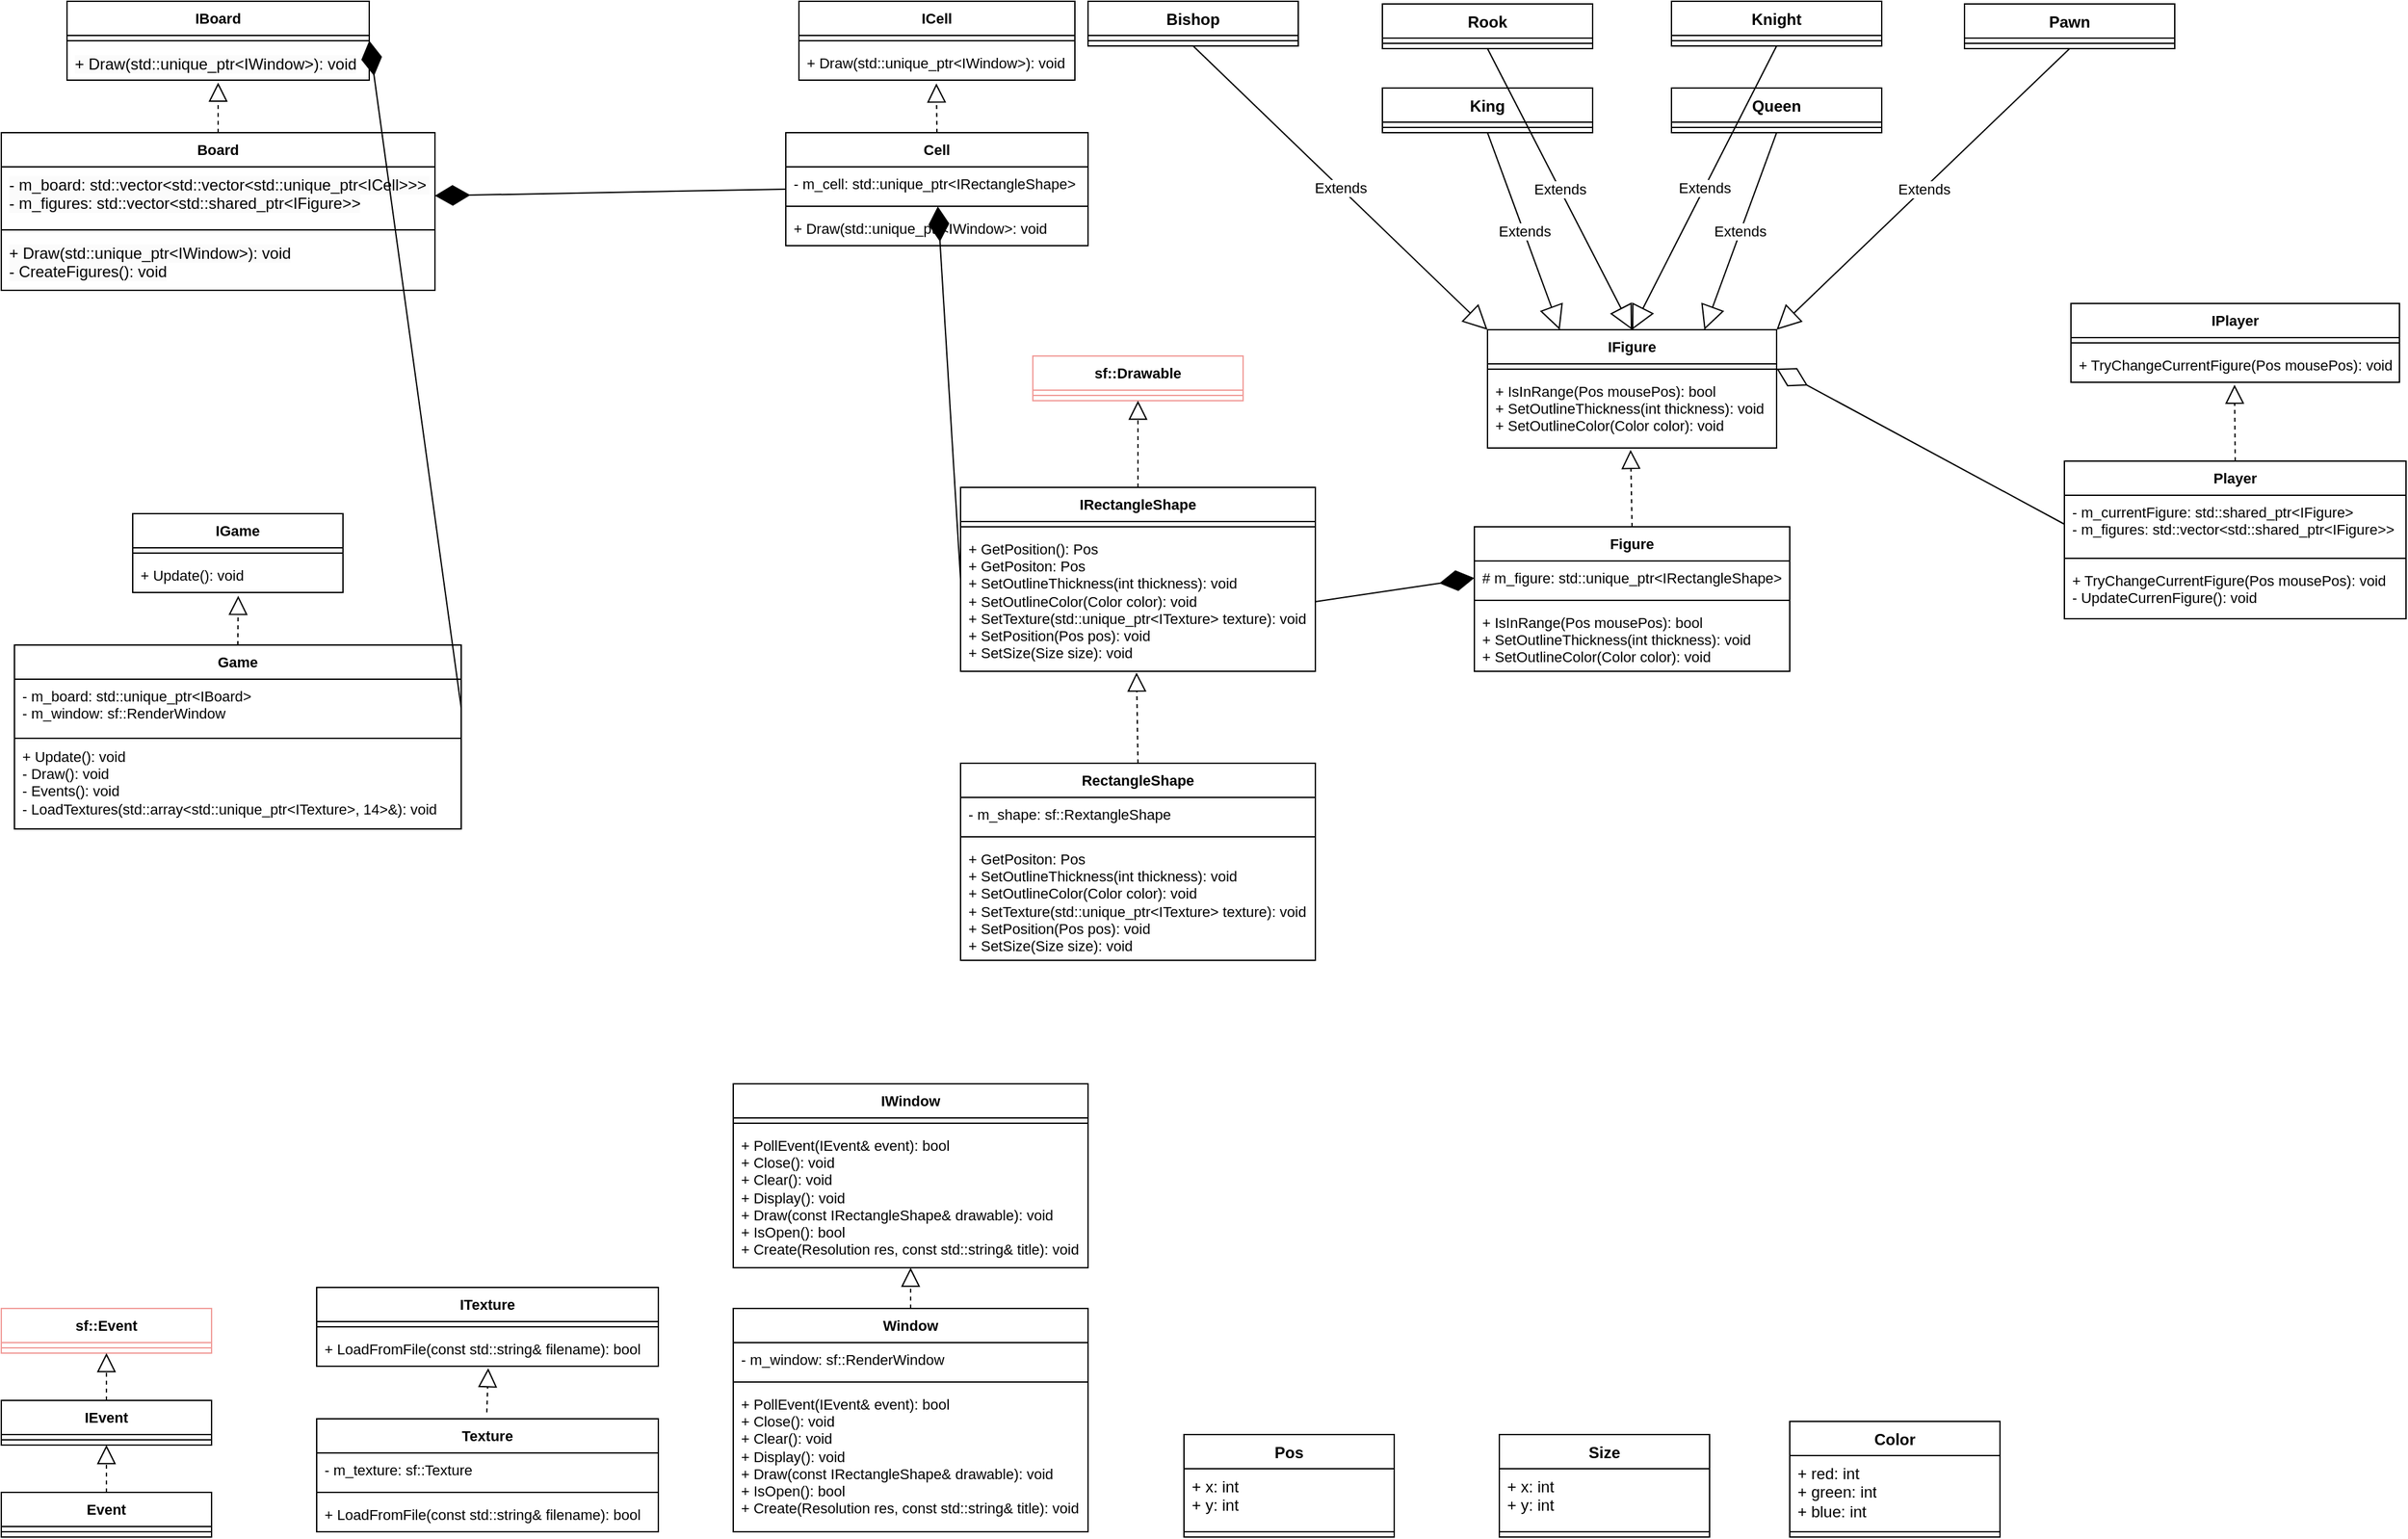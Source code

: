 <mxfile version="24.2.7" type="github">
  <diagram id="C5RBs43oDa-KdzZeNtuy" name="Page-1">
    <mxGraphModel dx="1393" dy="766" grid="1" gridSize="10" guides="1" tooltips="1" connect="1" arrows="1" fold="1" page="1" pageScale="1" pageWidth="827" pageHeight="1169" math="0" shadow="0">
      <root>
        <mxCell id="WIyWlLk6GJQsqaUBKTNV-0" />
        <mxCell id="WIyWlLk6GJQsqaUBKTNV-1" parent="WIyWlLk6GJQsqaUBKTNV-0" />
        <mxCell id="b9BVIHv4IgiejEBQQjmq-14" value="IEvent" style="swimlane;fontStyle=1;align=center;verticalAlign=top;childLayout=stackLayout;horizontal=1;startSize=26;horizontalStack=0;resizeParent=1;resizeParentMax=0;resizeLast=0;collapsible=1;marginBottom=0;whiteSpace=wrap;html=1;fontFamily=Helvetica;fontSize=11;fontColor=default;labelBackgroundColor=default;" parent="WIyWlLk6GJQsqaUBKTNV-1" vertex="1">
          <mxGeometry y="1065" width="160" height="34" as="geometry" />
        </mxCell>
        <mxCell id="b9BVIHv4IgiejEBQQjmq-16" value="" style="line;strokeWidth=1;fillColor=none;align=left;verticalAlign=middle;spacingTop=-1;spacingLeft=3;spacingRight=3;rotatable=0;labelPosition=right;points=[];portConstraint=eastwest;strokeColor=inherit;fontFamily=Helvetica;fontSize=11;fontColor=default;labelBackgroundColor=default;" parent="b9BVIHv4IgiejEBQQjmq-14" vertex="1">
          <mxGeometry y="26" width="160" height="8" as="geometry" />
        </mxCell>
        <mxCell id="b9BVIHv4IgiejEBQQjmq-18" value="Event" style="swimlane;fontStyle=1;align=center;verticalAlign=top;childLayout=stackLayout;horizontal=1;startSize=26;horizontalStack=0;resizeParent=1;resizeParentMax=0;resizeLast=0;collapsible=1;marginBottom=0;whiteSpace=wrap;html=1;fontFamily=Helvetica;fontSize=11;fontColor=default;labelBackgroundColor=default;" parent="WIyWlLk6GJQsqaUBKTNV-1" vertex="1">
          <mxGeometry y="1135" width="160" height="34" as="geometry" />
        </mxCell>
        <mxCell id="b9BVIHv4IgiejEBQQjmq-20" value="" style="line;strokeWidth=1;fillColor=none;align=left;verticalAlign=middle;spacingTop=-1;spacingLeft=3;spacingRight=3;rotatable=0;labelPosition=right;points=[];portConstraint=eastwest;strokeColor=inherit;fontFamily=Helvetica;fontSize=11;fontColor=default;labelBackgroundColor=default;" parent="b9BVIHv4IgiejEBQQjmq-18" vertex="1">
          <mxGeometry y="26" width="160" height="8" as="geometry" />
        </mxCell>
        <mxCell id="b9BVIHv4IgiejEBQQjmq-22" value="IFigure" style="swimlane;fontStyle=1;align=center;verticalAlign=top;childLayout=stackLayout;horizontal=1;startSize=26;horizontalStack=0;resizeParent=1;resizeParentMax=0;resizeLast=0;collapsible=1;marginBottom=0;whiteSpace=wrap;html=1;fontFamily=Helvetica;fontSize=11;fontColor=default;labelBackgroundColor=default;" parent="WIyWlLk6GJQsqaUBKTNV-1" vertex="1">
          <mxGeometry x="1131" y="250" width="220" height="90" as="geometry">
            <mxRectangle x="1131" y="250" width="70" height="30" as="alternateBounds" />
          </mxGeometry>
        </mxCell>
        <mxCell id="b9BVIHv4IgiejEBQQjmq-24" value="" style="line;strokeWidth=1;fillColor=none;align=left;verticalAlign=middle;spacingTop=-1;spacingLeft=3;spacingRight=3;rotatable=0;labelPosition=right;points=[];portConstraint=eastwest;strokeColor=inherit;fontFamily=Helvetica;fontSize=11;fontColor=default;labelBackgroundColor=default;" parent="b9BVIHv4IgiejEBQQjmq-22" vertex="1">
          <mxGeometry y="26" width="220" height="8" as="geometry" />
        </mxCell>
        <mxCell id="b9BVIHv4IgiejEBQQjmq-25" value="&lt;div&gt;+ IsInRange(Pos mousePos): bool&lt;div&gt;+ SetOutlineThickness(int thickness): void&lt;/div&gt;&lt;div&gt;+ SetOutlineColor(Color color): void&lt;/div&gt;&lt;/div&gt;" style="text;strokeColor=none;fillColor=none;align=left;verticalAlign=top;spacingLeft=4;spacingRight=4;overflow=hidden;rotatable=0;points=[[0,0.5],[1,0.5]];portConstraint=eastwest;whiteSpace=wrap;html=1;fontFamily=Helvetica;fontSize=11;fontColor=default;labelBackgroundColor=default;" parent="b9BVIHv4IgiejEBQQjmq-22" vertex="1">
          <mxGeometry y="34" width="220" height="56" as="geometry" />
        </mxCell>
        <mxCell id="b9BVIHv4IgiejEBQQjmq-26" value="Figure" style="swimlane;fontStyle=1;align=center;verticalAlign=top;childLayout=stackLayout;horizontal=1;startSize=26;horizontalStack=0;resizeParent=1;resizeParentMax=0;resizeLast=0;collapsible=1;marginBottom=0;whiteSpace=wrap;html=1;fontFamily=Helvetica;fontSize=11;fontColor=default;labelBackgroundColor=default;" parent="WIyWlLk6GJQsqaUBKTNV-1" vertex="1">
          <mxGeometry x="1121" y="400" width="240" height="110" as="geometry">
            <mxRectangle x="270" y="450" width="70" height="30" as="alternateBounds" />
          </mxGeometry>
        </mxCell>
        <mxCell id="b9BVIHv4IgiejEBQQjmq-87" value="# m_figure: std::unique_ptr&amp;lt;IRectangleShape&amp;gt;" style="text;strokeColor=none;fillColor=none;align=left;verticalAlign=top;spacingLeft=4;spacingRight=4;overflow=hidden;rotatable=0;points=[[0,0.5],[1,0.5]];portConstraint=eastwest;whiteSpace=wrap;html=1;fontFamily=Helvetica;fontSize=11;fontColor=default;labelBackgroundColor=default;" parent="b9BVIHv4IgiejEBQQjmq-26" vertex="1">
          <mxGeometry y="26" width="240" height="26" as="geometry" />
        </mxCell>
        <mxCell id="b9BVIHv4IgiejEBQQjmq-28" value="" style="line;strokeWidth=1;fillColor=none;align=left;verticalAlign=middle;spacingTop=-1;spacingLeft=3;spacingRight=3;rotatable=0;labelPosition=right;points=[];portConstraint=eastwest;strokeColor=inherit;fontFamily=Helvetica;fontSize=11;fontColor=default;labelBackgroundColor=default;" parent="b9BVIHv4IgiejEBQQjmq-26" vertex="1">
          <mxGeometry y="52" width="240" height="8" as="geometry" />
        </mxCell>
        <mxCell id="b9BVIHv4IgiejEBQQjmq-29" value="+ IsInRange(Pos mousePos): bool&lt;div&gt;+ SetOutlineThickness(int thickness): void&lt;/div&gt;&lt;div&gt;+ SetOutlineColor(Color color): void&lt;/div&gt;" style="text;strokeColor=none;fillColor=none;align=left;verticalAlign=top;spacingLeft=4;spacingRight=4;overflow=hidden;rotatable=0;points=[[0,0.5],[1,0.5]];portConstraint=eastwest;whiteSpace=wrap;html=1;fontFamily=Helvetica;fontSize=11;fontColor=default;labelBackgroundColor=default;" parent="b9BVIHv4IgiejEBQQjmq-26" vertex="1">
          <mxGeometry y="60" width="240" height="50" as="geometry" />
        </mxCell>
        <mxCell id="b9BVIHv4IgiejEBQQjmq-30" value="IGame" style="swimlane;fontStyle=1;align=center;verticalAlign=top;childLayout=stackLayout;horizontal=1;startSize=26;horizontalStack=0;resizeParent=1;resizeParentMax=0;resizeLast=0;collapsible=1;marginBottom=0;whiteSpace=wrap;html=1;fontFamily=Helvetica;fontSize=11;fontColor=default;labelBackgroundColor=default;" parent="WIyWlLk6GJQsqaUBKTNV-1" vertex="1">
          <mxGeometry x="100" y="390" width="160" height="60" as="geometry" />
        </mxCell>
        <mxCell id="b9BVIHv4IgiejEBQQjmq-32" value="" style="line;strokeWidth=1;fillColor=none;align=left;verticalAlign=middle;spacingTop=-1;spacingLeft=3;spacingRight=3;rotatable=0;labelPosition=right;points=[];portConstraint=eastwest;strokeColor=inherit;fontFamily=Helvetica;fontSize=11;fontColor=default;labelBackgroundColor=default;" parent="b9BVIHv4IgiejEBQQjmq-30" vertex="1">
          <mxGeometry y="26" width="160" height="8" as="geometry" />
        </mxCell>
        <mxCell id="b9BVIHv4IgiejEBQQjmq-33" value="+ Update(): void" style="text;strokeColor=none;fillColor=none;align=left;verticalAlign=top;spacingLeft=4;spacingRight=4;overflow=hidden;rotatable=0;points=[[0,0.5],[1,0.5]];portConstraint=eastwest;whiteSpace=wrap;html=1;fontFamily=Helvetica;fontSize=11;fontColor=default;labelBackgroundColor=default;" parent="b9BVIHv4IgiejEBQQjmq-30" vertex="1">
          <mxGeometry y="34" width="160" height="26" as="geometry" />
        </mxCell>
        <mxCell id="b9BVIHv4IgiejEBQQjmq-34" value="Game" style="swimlane;fontStyle=1;align=center;verticalAlign=top;childLayout=stackLayout;horizontal=1;startSize=26;horizontalStack=0;resizeParent=1;resizeParentMax=0;resizeLast=0;collapsible=1;marginBottom=0;whiteSpace=wrap;html=1;fontFamily=Helvetica;fontSize=11;fontColor=default;labelBackgroundColor=default;" parent="WIyWlLk6GJQsqaUBKTNV-1" vertex="1">
          <mxGeometry x="10" y="490" width="340" height="140" as="geometry" />
        </mxCell>
        <mxCell id="b9BVIHv4IgiejEBQQjmq-35" value="- m_board: std::unique_ptr&amp;lt;IBoard&amp;gt;&lt;div&gt;- m_window: sf::RenderWindow&lt;br&gt;&lt;/div&gt;" style="text;strokeColor=none;fillColor=none;align=left;verticalAlign=top;spacingLeft=4;spacingRight=4;overflow=hidden;rotatable=0;points=[[0,0.5],[1,0.5]];portConstraint=eastwest;whiteSpace=wrap;html=1;fontFamily=Helvetica;fontSize=11;fontColor=default;labelBackgroundColor=default;" parent="b9BVIHv4IgiejEBQQjmq-34" vertex="1">
          <mxGeometry y="26" width="340" height="44" as="geometry" />
        </mxCell>
        <mxCell id="b9BVIHv4IgiejEBQQjmq-36" value="" style="line;strokeWidth=1;fillColor=none;align=left;verticalAlign=middle;spacingTop=-1;spacingLeft=3;spacingRight=3;rotatable=0;labelPosition=right;points=[];portConstraint=eastwest;strokeColor=inherit;fontFamily=Helvetica;fontSize=11;fontColor=default;labelBackgroundColor=default;" parent="b9BVIHv4IgiejEBQQjmq-34" vertex="1">
          <mxGeometry y="70" width="340" height="2" as="geometry" />
        </mxCell>
        <mxCell id="b9BVIHv4IgiejEBQQjmq-37" value="+ Update(): void&lt;div&gt;- Draw(): void&lt;/div&gt;&lt;div&gt;- Events(): void&lt;/div&gt;&lt;div&gt;- LoadTextures(std::array&amp;lt;std::unique_ptr&amp;lt;ITexture&amp;gt;, 14&amp;gt;&amp;amp;): void&lt;/div&gt;" style="text;strokeColor=none;fillColor=none;align=left;verticalAlign=top;spacingLeft=4;spacingRight=4;overflow=hidden;rotatable=0;points=[[0,0.5],[1,0.5]];portConstraint=eastwest;whiteSpace=wrap;html=1;fontFamily=Helvetica;fontSize=11;fontColor=default;labelBackgroundColor=default;" parent="b9BVIHv4IgiejEBQQjmq-34" vertex="1">
          <mxGeometry y="72" width="340" height="68" as="geometry" />
        </mxCell>
        <mxCell id="b9BVIHv4IgiejEBQQjmq-38" value="IPlayer" style="swimlane;fontStyle=1;align=center;verticalAlign=top;childLayout=stackLayout;horizontal=1;startSize=26;horizontalStack=0;resizeParent=1;resizeParentMax=0;resizeLast=0;collapsible=1;marginBottom=0;whiteSpace=wrap;html=1;fontFamily=Helvetica;fontSize=11;fontColor=default;labelBackgroundColor=default;" parent="WIyWlLk6GJQsqaUBKTNV-1" vertex="1">
          <mxGeometry x="1575" y="230" width="250" height="60" as="geometry" />
        </mxCell>
        <mxCell id="b9BVIHv4IgiejEBQQjmq-40" value="" style="line;strokeWidth=1;fillColor=none;align=left;verticalAlign=middle;spacingTop=-1;spacingLeft=3;spacingRight=3;rotatable=0;labelPosition=right;points=[];portConstraint=eastwest;strokeColor=inherit;fontFamily=Helvetica;fontSize=11;fontColor=default;labelBackgroundColor=default;" parent="b9BVIHv4IgiejEBQQjmq-38" vertex="1">
          <mxGeometry y="26" width="250" height="8" as="geometry" />
        </mxCell>
        <mxCell id="b9BVIHv4IgiejEBQQjmq-41" value="+ TryChangeCurrentFigure(Pos mousePos): void" style="text;strokeColor=none;fillColor=none;align=left;verticalAlign=top;spacingLeft=4;spacingRight=4;overflow=hidden;rotatable=0;points=[[0,0.5],[1,0.5]];portConstraint=eastwest;whiteSpace=wrap;html=1;fontFamily=Helvetica;fontSize=11;fontColor=default;labelBackgroundColor=default;" parent="b9BVIHv4IgiejEBQQjmq-38" vertex="1">
          <mxGeometry y="34" width="250" height="26" as="geometry" />
        </mxCell>
        <mxCell id="b9BVIHv4IgiejEBQQjmq-42" value="Player" style="swimlane;fontStyle=1;align=center;verticalAlign=top;childLayout=stackLayout;horizontal=1;startSize=26;horizontalStack=0;resizeParent=1;resizeParentMax=0;resizeLast=0;collapsible=1;marginBottom=0;whiteSpace=wrap;html=1;fontFamily=Helvetica;fontSize=11;fontColor=default;labelBackgroundColor=default;" parent="WIyWlLk6GJQsqaUBKTNV-1" vertex="1">
          <mxGeometry x="1570" y="350" width="260" height="120" as="geometry" />
        </mxCell>
        <mxCell id="b9BVIHv4IgiejEBQQjmq-43" value="- m_currentFigure: std::shared_ptr&amp;lt;IFigure&amp;gt;&lt;div&gt;- m_figures: std::vector&amp;lt;std::shared_ptr&amp;lt;IFigure&amp;gt;&amp;gt;&lt;/div&gt;" style="text;strokeColor=none;fillColor=none;align=left;verticalAlign=top;spacingLeft=4;spacingRight=4;overflow=hidden;rotatable=0;points=[[0,0.5],[1,0.5]];portConstraint=eastwest;whiteSpace=wrap;html=1;fontFamily=Helvetica;fontSize=11;fontColor=default;labelBackgroundColor=default;" parent="b9BVIHv4IgiejEBQQjmq-42" vertex="1">
          <mxGeometry y="26" width="260" height="44" as="geometry" />
        </mxCell>
        <mxCell id="b9BVIHv4IgiejEBQQjmq-44" value="" style="line;strokeWidth=1;fillColor=none;align=left;verticalAlign=middle;spacingTop=-1;spacingLeft=3;spacingRight=3;rotatable=0;labelPosition=right;points=[];portConstraint=eastwest;strokeColor=inherit;fontFamily=Helvetica;fontSize=11;fontColor=default;labelBackgroundColor=default;" parent="b9BVIHv4IgiejEBQQjmq-42" vertex="1">
          <mxGeometry y="70" width="260" height="8" as="geometry" />
        </mxCell>
        <mxCell id="b9BVIHv4IgiejEBQQjmq-45" value="+ TryChangeCurrentFigure(Pos mousePos): void&lt;div&gt;- UpdateCurrenFigure(): void&lt;/div&gt;" style="text;strokeColor=none;fillColor=none;align=left;verticalAlign=top;spacingLeft=4;spacingRight=4;overflow=hidden;rotatable=0;points=[[0,0.5],[1,0.5]];portConstraint=eastwest;whiteSpace=wrap;html=1;fontFamily=Helvetica;fontSize=11;fontColor=default;labelBackgroundColor=default;" parent="b9BVIHv4IgiejEBQQjmq-42" vertex="1">
          <mxGeometry y="78" width="260" height="42" as="geometry" />
        </mxCell>
        <mxCell id="b9BVIHv4IgiejEBQQjmq-46" value="IRectangleShape" style="swimlane;fontStyle=1;align=center;verticalAlign=top;childLayout=stackLayout;horizontal=1;startSize=26;horizontalStack=0;resizeParent=1;resizeParentMax=0;resizeLast=0;collapsible=1;marginBottom=0;whiteSpace=wrap;html=1;fontFamily=Helvetica;fontSize=11;fontColor=default;labelBackgroundColor=default;" parent="WIyWlLk6GJQsqaUBKTNV-1" vertex="1">
          <mxGeometry x="730" y="370" width="270" height="140" as="geometry">
            <mxRectangle x="280" y="590" width="120" height="30" as="alternateBounds" />
          </mxGeometry>
        </mxCell>
        <mxCell id="b9BVIHv4IgiejEBQQjmq-48" value="" style="line;strokeWidth=1;fillColor=none;align=left;verticalAlign=middle;spacingTop=-1;spacingLeft=3;spacingRight=3;rotatable=0;labelPosition=right;points=[];portConstraint=eastwest;strokeColor=inherit;fontFamily=Helvetica;fontSize=11;fontColor=default;labelBackgroundColor=default;" parent="b9BVIHv4IgiejEBQQjmq-46" vertex="1">
          <mxGeometry y="26" width="270" height="8" as="geometry" />
        </mxCell>
        <mxCell id="b9BVIHv4IgiejEBQQjmq-49" value="+ GetPosition(): Pos&lt;div&gt;+ GetPositon: Pos&lt;div&gt;+ SetOutlineThickness(int thickness): void&lt;/div&gt;&lt;div&gt;+ SetOutlineColor(Color color): void&lt;/div&gt;&lt;div&gt;+ SetTexture(std::unique_ptr&amp;lt;ITexture&amp;gt; texture): void&lt;/div&gt;&lt;div&gt;+ SetPosition(Pos pos): void&lt;/div&gt;&lt;div&gt;+ SetSize(Size size): void&lt;/div&gt;&lt;/div&gt;" style="text;strokeColor=none;fillColor=none;align=left;verticalAlign=top;spacingLeft=4;spacingRight=4;overflow=hidden;rotatable=0;points=[[0,0.5],[1,0.5]];portConstraint=eastwest;whiteSpace=wrap;html=1;fontFamily=Helvetica;fontSize=11;fontColor=default;labelBackgroundColor=default;" parent="b9BVIHv4IgiejEBQQjmq-46" vertex="1">
          <mxGeometry y="34" width="270" height="106" as="geometry" />
        </mxCell>
        <mxCell id="b9BVIHv4IgiejEBQQjmq-50" value="RectangleShape" style="swimlane;fontStyle=1;align=center;verticalAlign=top;childLayout=stackLayout;horizontal=1;startSize=26;horizontalStack=0;resizeParent=1;resizeParentMax=0;resizeLast=0;collapsible=1;marginBottom=0;whiteSpace=wrap;html=1;fontFamily=Helvetica;fontSize=11;fontColor=default;labelBackgroundColor=default;" parent="WIyWlLk6GJQsqaUBKTNV-1" vertex="1">
          <mxGeometry x="730" y="580" width="270" height="150" as="geometry" />
        </mxCell>
        <mxCell id="b9BVIHv4IgiejEBQQjmq-51" value="- m_shape: sf::RextangleShape" style="text;strokeColor=none;fillColor=none;align=left;verticalAlign=top;spacingLeft=4;spacingRight=4;overflow=hidden;rotatable=0;points=[[0,0.5],[1,0.5]];portConstraint=eastwest;whiteSpace=wrap;html=1;fontFamily=Helvetica;fontSize=11;fontColor=default;labelBackgroundColor=default;" parent="b9BVIHv4IgiejEBQQjmq-50" vertex="1">
          <mxGeometry y="26" width="270" height="26" as="geometry" />
        </mxCell>
        <mxCell id="b9BVIHv4IgiejEBQQjmq-52" value="" style="line;strokeWidth=1;fillColor=none;align=left;verticalAlign=middle;spacingTop=-1;spacingLeft=3;spacingRight=3;rotatable=0;labelPosition=right;points=[];portConstraint=eastwest;strokeColor=inherit;fontFamily=Helvetica;fontSize=11;fontColor=default;labelBackgroundColor=default;" parent="b9BVIHv4IgiejEBQQjmq-50" vertex="1">
          <mxGeometry y="52" width="270" height="8" as="geometry" />
        </mxCell>
        <mxCell id="b9BVIHv4IgiejEBQQjmq-53" value="+ GetPositon: Pos&lt;div&gt;+ SetOutlineThickness(int thickness): void&lt;/div&gt;&lt;div&gt;+ SetOutlineColor(Color color): void&lt;/div&gt;&lt;div&gt;+ SetTexture(std::unique_ptr&amp;lt;ITexture&amp;gt; texture): void&lt;/div&gt;&lt;div&gt;+ SetPosition(Pos pos): void&lt;/div&gt;&lt;div&gt;+ SetSize(Size size): void&lt;/div&gt;" style="text;strokeColor=none;fillColor=none;align=left;verticalAlign=top;spacingLeft=4;spacingRight=4;overflow=hidden;rotatable=0;points=[[0,0.5],[1,0.5]];portConstraint=eastwest;whiteSpace=wrap;html=1;fontFamily=Helvetica;fontSize=11;fontColor=default;labelBackgroundColor=default;" parent="b9BVIHv4IgiejEBQQjmq-50" vertex="1">
          <mxGeometry y="60" width="270" height="90" as="geometry" />
        </mxCell>
        <mxCell id="b9BVIHv4IgiejEBQQjmq-54" value="ITexture" style="swimlane;fontStyle=1;align=center;verticalAlign=top;childLayout=stackLayout;horizontal=1;startSize=26;horizontalStack=0;resizeParent=1;resizeParentMax=0;resizeLast=0;collapsible=1;marginBottom=0;whiteSpace=wrap;html=1;fontFamily=Helvetica;fontSize=11;fontColor=default;labelBackgroundColor=default;" parent="WIyWlLk6GJQsqaUBKTNV-1" vertex="1">
          <mxGeometry x="240" y="979" width="260" height="60" as="geometry" />
        </mxCell>
        <mxCell id="b9BVIHv4IgiejEBQQjmq-56" value="" style="line;strokeWidth=1;fillColor=none;align=left;verticalAlign=middle;spacingTop=-1;spacingLeft=3;spacingRight=3;rotatable=0;labelPosition=right;points=[];portConstraint=eastwest;strokeColor=inherit;fontFamily=Helvetica;fontSize=11;fontColor=default;labelBackgroundColor=default;" parent="b9BVIHv4IgiejEBQQjmq-54" vertex="1">
          <mxGeometry y="26" width="260" height="8" as="geometry" />
        </mxCell>
        <mxCell id="b9BVIHv4IgiejEBQQjmq-57" value="+ LoadFromFile(const std::string&amp;amp; filename): bool" style="text;strokeColor=none;fillColor=none;align=left;verticalAlign=top;spacingLeft=4;spacingRight=4;overflow=hidden;rotatable=0;points=[[0,0.5],[1,0.5]];portConstraint=eastwest;whiteSpace=wrap;html=1;fontFamily=Helvetica;fontSize=11;fontColor=default;labelBackgroundColor=default;" parent="b9BVIHv4IgiejEBQQjmq-54" vertex="1">
          <mxGeometry y="34" width="260" height="26" as="geometry" />
        </mxCell>
        <mxCell id="b9BVIHv4IgiejEBQQjmq-58" value="Texture" style="swimlane;fontStyle=1;align=center;verticalAlign=top;childLayout=stackLayout;horizontal=1;startSize=26;horizontalStack=0;resizeParent=1;resizeParentMax=0;resizeLast=0;collapsible=1;marginBottom=0;whiteSpace=wrap;html=1;fontFamily=Helvetica;fontSize=11;fontColor=default;labelBackgroundColor=default;" parent="WIyWlLk6GJQsqaUBKTNV-1" vertex="1">
          <mxGeometry x="240" y="1079" width="260" height="86" as="geometry" />
        </mxCell>
        <mxCell id="b9BVIHv4IgiejEBQQjmq-59" value="- m_texture: sf::Texture" style="text;strokeColor=none;fillColor=none;align=left;verticalAlign=top;spacingLeft=4;spacingRight=4;overflow=hidden;rotatable=0;points=[[0,0.5],[1,0.5]];portConstraint=eastwest;whiteSpace=wrap;html=1;fontFamily=Helvetica;fontSize=11;fontColor=default;labelBackgroundColor=default;" parent="b9BVIHv4IgiejEBQQjmq-58" vertex="1">
          <mxGeometry y="26" width="260" height="26" as="geometry" />
        </mxCell>
        <mxCell id="b9BVIHv4IgiejEBQQjmq-60" value="" style="line;strokeWidth=1;fillColor=none;align=left;verticalAlign=middle;spacingTop=-1;spacingLeft=3;spacingRight=3;rotatable=0;labelPosition=right;points=[];portConstraint=eastwest;strokeColor=inherit;fontFamily=Helvetica;fontSize=11;fontColor=default;labelBackgroundColor=default;" parent="b9BVIHv4IgiejEBQQjmq-58" vertex="1">
          <mxGeometry y="52" width="260" height="8" as="geometry" />
        </mxCell>
        <mxCell id="b9BVIHv4IgiejEBQQjmq-61" value="+ LoadFromFile(const std::string&amp;amp; filename): bool" style="text;strokeColor=none;fillColor=none;align=left;verticalAlign=top;spacingLeft=4;spacingRight=4;overflow=hidden;rotatable=0;points=[[0,0.5],[1,0.5]];portConstraint=eastwest;whiteSpace=wrap;html=1;fontFamily=Helvetica;fontSize=11;fontColor=default;labelBackgroundColor=default;" parent="b9BVIHv4IgiejEBQQjmq-58" vertex="1">
          <mxGeometry y="60" width="260" height="26" as="geometry" />
        </mxCell>
        <mxCell id="b9BVIHv4IgiejEBQQjmq-62" value="IWindow" style="swimlane;fontStyle=1;align=center;verticalAlign=top;childLayout=stackLayout;horizontal=1;startSize=26;horizontalStack=0;resizeParent=1;resizeParentMax=0;resizeLast=0;collapsible=1;marginBottom=0;whiteSpace=wrap;html=1;fontFamily=Helvetica;fontSize=11;fontColor=default;labelBackgroundColor=default;" parent="WIyWlLk6GJQsqaUBKTNV-1" vertex="1">
          <mxGeometry x="557" y="824" width="270" height="140" as="geometry" />
        </mxCell>
        <mxCell id="b9BVIHv4IgiejEBQQjmq-64" value="" style="line;strokeWidth=1;fillColor=none;align=left;verticalAlign=middle;spacingTop=-1;spacingLeft=3;spacingRight=3;rotatable=0;labelPosition=right;points=[];portConstraint=eastwest;strokeColor=inherit;fontFamily=Helvetica;fontSize=11;fontColor=default;labelBackgroundColor=default;" parent="b9BVIHv4IgiejEBQQjmq-62" vertex="1">
          <mxGeometry y="26" width="270" height="8" as="geometry" />
        </mxCell>
        <mxCell id="b9BVIHv4IgiejEBQQjmq-65" value="&lt;div&gt;+ PollEvent(IEvent&amp;amp; event): bool&amp;nbsp;&lt;/div&gt;&lt;div&gt;&lt;span style=&quot;white-space: normal;&quot;&gt;+ Close(): void&lt;/span&gt;&lt;/div&gt;&lt;div&gt;&lt;span style=&quot;white-space: normal;&quot;&gt;+ Clear(): void&lt;/span&gt;&lt;/div&gt;&lt;div&gt;&lt;span style=&quot;white-space: normal;&quot;&gt;+ Display(): void&lt;/span&gt;&lt;/div&gt;&lt;div&gt;&lt;span style=&quot;white-space: normal;&quot;&gt;+ Draw(const IRectangleShape&amp;amp; drawable): void&lt;/span&gt;&lt;/div&gt;&lt;div&gt;&lt;span style=&quot;white-space: normal;&quot;&gt;+ IsOpen(): bool&lt;/span&gt;&lt;/div&gt;&lt;div&gt;&lt;span style=&quot;white-space: normal;&quot;&gt;+ Create(Resolution res, const std::string&amp;amp; title): void&lt;/span&gt;&lt;/div&gt;" style="text;strokeColor=none;fillColor=none;align=left;verticalAlign=top;spacingLeft=4;spacingRight=4;overflow=hidden;rotatable=0;points=[[0,0.5],[1,0.5]];portConstraint=eastwest;whiteSpace=wrap;html=1;fontFamily=Helvetica;fontSize=11;fontColor=default;labelBackgroundColor=default;" parent="b9BVIHv4IgiejEBQQjmq-62" vertex="1">
          <mxGeometry y="34" width="270" height="106" as="geometry" />
        </mxCell>
        <mxCell id="b9BVIHv4IgiejEBQQjmq-66" value="Window" style="swimlane;fontStyle=1;align=center;verticalAlign=top;childLayout=stackLayout;horizontal=1;startSize=26;horizontalStack=0;resizeParent=1;resizeParentMax=0;resizeLast=0;collapsible=1;marginBottom=0;whiteSpace=wrap;html=1;fontFamily=Helvetica;fontSize=11;fontColor=default;labelBackgroundColor=default;" parent="WIyWlLk6GJQsqaUBKTNV-1" vertex="1">
          <mxGeometry x="557" y="995" width="270" height="170" as="geometry" />
        </mxCell>
        <mxCell id="b9BVIHv4IgiejEBQQjmq-67" value="- m_window: sf::RenderWindow" style="text;strokeColor=none;fillColor=none;align=left;verticalAlign=top;spacingLeft=4;spacingRight=4;overflow=hidden;rotatable=0;points=[[0,0.5],[1,0.5]];portConstraint=eastwest;whiteSpace=wrap;html=1;fontFamily=Helvetica;fontSize=11;fontColor=default;labelBackgroundColor=default;" parent="b9BVIHv4IgiejEBQQjmq-66" vertex="1">
          <mxGeometry y="26" width="270" height="26" as="geometry" />
        </mxCell>
        <mxCell id="b9BVIHv4IgiejEBQQjmq-68" value="" style="line;strokeWidth=1;fillColor=none;align=left;verticalAlign=middle;spacingTop=-1;spacingLeft=3;spacingRight=3;rotatable=0;labelPosition=right;points=[];portConstraint=eastwest;strokeColor=inherit;fontFamily=Helvetica;fontSize=11;fontColor=default;labelBackgroundColor=default;" parent="b9BVIHv4IgiejEBQQjmq-66" vertex="1">
          <mxGeometry y="52" width="270" height="8" as="geometry" />
        </mxCell>
        <mxCell id="b9BVIHv4IgiejEBQQjmq-69" value="&lt;div&gt;+ PollEvent(IEvent&amp;amp; event): bool&amp;nbsp;&lt;/div&gt;&lt;div&gt;+ Close(): void&lt;/div&gt;&lt;div&gt;+ Clear(): void&lt;/div&gt;&lt;div&gt;+ Display(): void&lt;/div&gt;&lt;div&gt;+ Draw(const IRectangleShape&amp;amp; drawable): void&lt;/div&gt;&lt;div&gt;+ IsOpen(): bool&lt;/div&gt;&lt;div&gt;+ Create(Resolution res, const std::string&amp;amp; title): void&lt;/div&gt;" style="text;strokeColor=none;fillColor=none;align=left;verticalAlign=top;spacingLeft=4;spacingRight=4;overflow=hidden;rotatable=0;points=[[0,0.5],[1,0.5]];portConstraint=eastwest;whiteSpace=wrap;html=1;fontFamily=Helvetica;fontSize=11;fontColor=default;labelBackgroundColor=default;" parent="b9BVIHv4IgiejEBQQjmq-66" vertex="1">
          <mxGeometry y="60" width="270" height="110" as="geometry" />
        </mxCell>
        <mxCell id="b9BVIHv4IgiejEBQQjmq-70" value="" style="endArrow=block;dashed=1;endFill=0;endSize=12;html=1;rounded=0;strokeColor=default;align=center;verticalAlign=middle;fontFamily=Helvetica;fontSize=11;fontColor=default;labelBackgroundColor=default;exitX=0.5;exitY=0;exitDx=0;exitDy=0;entryX=0.5;entryY=1;entryDx=0;entryDy=0;" parent="WIyWlLk6GJQsqaUBKTNV-1" source="b9BVIHv4IgiejEBQQjmq-18" target="b9BVIHv4IgiejEBQQjmq-14" edge="1">
          <mxGeometry width="160" relative="1" as="geometry">
            <mxPoint x="330" y="1345" as="sourcePoint" />
            <mxPoint x="80.32" y="1127.548" as="targetPoint" />
          </mxGeometry>
        </mxCell>
        <mxCell id="b9BVIHv4IgiejEBQQjmq-71" value="" style="endArrow=block;dashed=1;endFill=0;endSize=12;html=1;rounded=0;strokeColor=default;align=center;verticalAlign=middle;fontFamily=Helvetica;fontSize=11;fontColor=default;labelBackgroundColor=default;exitX=0.5;exitY=0;exitDx=0;exitDy=0;entryX=0.495;entryY=1.026;entryDx=0;entryDy=0;entryPerimeter=0;" parent="WIyWlLk6GJQsqaUBKTNV-1" source="b9BVIHv4IgiejEBQQjmq-26" target="b9BVIHv4IgiejEBQQjmq-25" edge="1">
          <mxGeometry width="160" relative="1" as="geometry">
            <mxPoint x="1471.3" y="476.75" as="sourcePoint" />
            <mxPoint x="1470.66" y="416.0" as="targetPoint" />
          </mxGeometry>
        </mxCell>
        <mxCell id="b9BVIHv4IgiejEBQQjmq-74" value="" style="endArrow=block;dashed=1;endFill=0;endSize=12;html=1;rounded=0;strokeColor=default;align=center;verticalAlign=middle;fontFamily=Helvetica;fontSize=11;fontColor=default;labelBackgroundColor=default;entryX=0.502;entryY=1.098;entryDx=0;entryDy=0;entryPerimeter=0;exitX=0.5;exitY=0;exitDx=0;exitDy=0;" parent="WIyWlLk6GJQsqaUBKTNV-1" source="b9BVIHv4IgiejEBQQjmq-34" target="b9BVIHv4IgiejEBQQjmq-33" edge="1">
          <mxGeometry width="160" relative="1" as="geometry">
            <mxPoint x="-50" y="570" as="sourcePoint" />
            <mxPoint x="110" y="570" as="targetPoint" />
          </mxGeometry>
        </mxCell>
        <mxCell id="b9BVIHv4IgiejEBQQjmq-75" value="" style="endArrow=block;dashed=1;endFill=0;endSize=12;html=1;rounded=0;strokeColor=default;align=center;verticalAlign=middle;fontFamily=Helvetica;fontSize=11;fontColor=default;labelBackgroundColor=default;entryX=0.498;entryY=1.072;entryDx=0;entryDy=0;entryPerimeter=0;exitX=0.5;exitY=0;exitDx=0;exitDy=0;" parent="WIyWlLk6GJQsqaUBKTNV-1" source="b9BVIHv4IgiejEBQQjmq-42" target="b9BVIHv4IgiejEBQQjmq-41" edge="1">
          <mxGeometry width="160" relative="1" as="geometry">
            <mxPoint x="1900" y="310" as="sourcePoint" />
            <mxPoint x="2060" y="310" as="targetPoint" />
          </mxGeometry>
        </mxCell>
        <mxCell id="b9BVIHv4IgiejEBQQjmq-76" value="" style="endArrow=block;dashed=1;endFill=0;endSize=12;html=1;rounded=0;strokeColor=default;align=center;verticalAlign=middle;fontFamily=Helvetica;fontSize=11;fontColor=default;labelBackgroundColor=default;entryX=0.496;entryY=1.009;entryDx=0;entryDy=0;entryPerimeter=0;exitX=0.5;exitY=0;exitDx=0;exitDy=0;" parent="WIyWlLk6GJQsqaUBKTNV-1" source="b9BVIHv4IgiejEBQQjmq-50" target="b9BVIHv4IgiejEBQQjmq-49" edge="1">
          <mxGeometry width="160" relative="1" as="geometry">
            <mxPoint x="710" y="440" as="sourcePoint" />
            <mxPoint x="870" y="440" as="targetPoint" />
          </mxGeometry>
        </mxCell>
        <mxCell id="b9BVIHv4IgiejEBQQjmq-77" value="" style="endArrow=block;dashed=1;endFill=0;endSize=12;html=1;rounded=0;strokeColor=default;align=center;verticalAlign=middle;fontFamily=Helvetica;fontSize=11;fontColor=default;labelBackgroundColor=default;entryX=0.502;entryY=1.058;entryDx=0;entryDy=0;entryPerimeter=0;exitX=0.498;exitY=-0.057;exitDx=0;exitDy=0;exitPerimeter=0;" parent="WIyWlLk6GJQsqaUBKTNV-1" source="b9BVIHv4IgiejEBQQjmq-58" target="b9BVIHv4IgiejEBQQjmq-57" edge="1">
          <mxGeometry width="160" relative="1" as="geometry">
            <mxPoint x="20" y="1089" as="sourcePoint" />
            <mxPoint x="180" y="1089" as="targetPoint" />
          </mxGeometry>
        </mxCell>
        <mxCell id="b9BVIHv4IgiejEBQQjmq-78" value="" style="endArrow=block;dashed=1;endFill=0;endSize=12;html=1;rounded=0;strokeColor=default;align=center;verticalAlign=middle;fontFamily=Helvetica;fontSize=11;fontColor=default;labelBackgroundColor=default;entryX=0.5;entryY=1;entryDx=0;entryDy=0;exitX=0.5;exitY=0;exitDx=0;exitDy=0;" parent="WIyWlLk6GJQsqaUBKTNV-1" source="b9BVIHv4IgiejEBQQjmq-66" target="b9BVIHv4IgiejEBQQjmq-62" edge="1">
          <mxGeometry width="160" relative="1" as="geometry">
            <mxPoint x="342" y="714" as="sourcePoint" />
            <mxPoint x="502" y="714" as="targetPoint" />
          </mxGeometry>
        </mxCell>
        <mxCell id="b9BVIHv4IgiejEBQQjmq-79" value="sf::Event" style="swimlane;fontStyle=1;align=center;verticalAlign=top;childLayout=stackLayout;horizontal=1;startSize=26;horizontalStack=0;resizeParent=1;resizeParentMax=0;resizeLast=0;collapsible=1;marginBottom=0;whiteSpace=wrap;html=1;fontFamily=Helvetica;fontSize=11;fontColor=default;labelBackgroundColor=default;strokeColor=#F19C99;" parent="WIyWlLk6GJQsqaUBKTNV-1" vertex="1">
          <mxGeometry y="995" width="160" height="34" as="geometry" />
        </mxCell>
        <mxCell id="b9BVIHv4IgiejEBQQjmq-81" value="" style="line;strokeWidth=1;fillColor=none;align=left;verticalAlign=middle;spacingTop=-1;spacingLeft=3;spacingRight=3;rotatable=0;labelPosition=right;points=[];portConstraint=eastwest;strokeColor=inherit;fontFamily=Helvetica;fontSize=11;fontColor=default;labelBackgroundColor=default;" parent="b9BVIHv4IgiejEBQQjmq-79" vertex="1">
          <mxGeometry y="26" width="160" height="8" as="geometry" />
        </mxCell>
        <mxCell id="b9BVIHv4IgiejEBQQjmq-83" value="" style="endArrow=block;dashed=1;endFill=0;endSize=12;html=1;rounded=0;strokeColor=default;align=center;verticalAlign=middle;fontFamily=Helvetica;fontSize=11;fontColor=default;labelBackgroundColor=default;exitX=0.5;exitY=0;exitDx=0;exitDy=0;entryX=0.5;entryY=1;entryDx=0;entryDy=0;" parent="WIyWlLk6GJQsqaUBKTNV-1" source="b9BVIHv4IgiejEBQQjmq-14" target="b9BVIHv4IgiejEBQQjmq-79" edge="1">
          <mxGeometry width="160" relative="1" as="geometry">
            <mxPoint x="440" y="1195" as="sourcePoint" />
            <mxPoint x="439" y="1133" as="targetPoint" />
          </mxGeometry>
        </mxCell>
        <mxCell id="b9BVIHv4IgiejEBQQjmq-90" value="sf::Drawable" style="swimlane;fontStyle=1;align=center;verticalAlign=top;childLayout=stackLayout;horizontal=1;startSize=26;horizontalStack=0;resizeParent=1;resizeParentMax=0;resizeLast=0;collapsible=1;marginBottom=0;whiteSpace=wrap;html=1;fontFamily=Helvetica;fontSize=11;fontColor=default;labelBackgroundColor=default;strokeColor=#F19C99;" parent="WIyWlLk6GJQsqaUBKTNV-1" vertex="1">
          <mxGeometry x="785" y="270" width="160" height="34" as="geometry" />
        </mxCell>
        <mxCell id="b9BVIHv4IgiejEBQQjmq-92" value="" style="line;strokeWidth=1;fillColor=none;align=left;verticalAlign=middle;spacingTop=-1;spacingLeft=3;spacingRight=3;rotatable=0;labelPosition=right;points=[];portConstraint=eastwest;strokeColor=inherit;fontFamily=Helvetica;fontSize=11;fontColor=default;labelBackgroundColor=default;" parent="b9BVIHv4IgiejEBQQjmq-90" vertex="1">
          <mxGeometry y="26" width="160" height="8" as="geometry" />
        </mxCell>
        <mxCell id="b9BVIHv4IgiejEBQQjmq-94" value="" style="endArrow=block;dashed=1;endFill=0;endSize=12;html=1;rounded=0;strokeColor=default;align=center;verticalAlign=middle;fontFamily=Helvetica;fontSize=11;fontColor=default;labelBackgroundColor=default;entryX=0.5;entryY=1;entryDx=0;entryDy=0;exitX=0.5;exitY=0;exitDx=0;exitDy=0;" parent="WIyWlLk6GJQsqaUBKTNV-1" source="b9BVIHv4IgiejEBQQjmq-46" target="b9BVIHv4IgiejEBQQjmq-90" edge="1">
          <mxGeometry width="160" relative="1" as="geometry">
            <mxPoint x="820" y="560" as="sourcePoint" />
            <mxPoint x="820" y="479" as="targetPoint" />
          </mxGeometry>
        </mxCell>
        <mxCell id="b9BVIHv4IgiejEBQQjmq-96" value="ICell" style="swimlane;fontStyle=1;align=center;verticalAlign=top;childLayout=stackLayout;horizontal=1;startSize=26;horizontalStack=0;resizeParent=1;resizeParentMax=0;resizeLast=0;collapsible=1;marginBottom=0;whiteSpace=wrap;html=1;fontFamily=Helvetica;fontSize=11;fontColor=default;labelBackgroundColor=default;" parent="WIyWlLk6GJQsqaUBKTNV-1" vertex="1">
          <mxGeometry x="607" width="210" height="60" as="geometry" />
        </mxCell>
        <mxCell id="b9BVIHv4IgiejEBQQjmq-98" value="" style="line;strokeWidth=1;fillColor=none;align=left;verticalAlign=middle;spacingTop=-1;spacingLeft=3;spacingRight=3;rotatable=0;labelPosition=right;points=[];portConstraint=eastwest;strokeColor=inherit;fontFamily=Helvetica;fontSize=11;fontColor=default;labelBackgroundColor=default;" parent="b9BVIHv4IgiejEBQQjmq-96" vertex="1">
          <mxGeometry y="26" width="210" height="8" as="geometry" />
        </mxCell>
        <mxCell id="b9BVIHv4IgiejEBQQjmq-99" value="&lt;span style=&quot;text-align: center; text-wrap: nowrap;&quot;&gt;+ Draw(std::unique_ptr&amp;lt;IWindow&amp;gt;): void&lt;/span&gt;" style="text;strokeColor=none;fillColor=none;align=left;verticalAlign=top;spacingLeft=4;spacingRight=4;overflow=hidden;rotatable=0;points=[[0,0.5],[1,0.5]];portConstraint=eastwest;whiteSpace=wrap;html=1;fontFamily=Helvetica;fontSize=11;fontColor=default;labelBackgroundColor=default;" parent="b9BVIHv4IgiejEBQQjmq-96" vertex="1">
          <mxGeometry y="34" width="210" height="26" as="geometry" />
        </mxCell>
        <mxCell id="b9BVIHv4IgiejEBQQjmq-100" value="Cell" style="swimlane;fontStyle=1;align=center;verticalAlign=top;childLayout=stackLayout;horizontal=1;startSize=26;horizontalStack=0;resizeParent=1;resizeParentMax=0;resizeLast=0;collapsible=1;marginBottom=0;whiteSpace=wrap;html=1;fontFamily=Helvetica;fontSize=11;fontColor=default;labelBackgroundColor=default;" parent="WIyWlLk6GJQsqaUBKTNV-1" vertex="1">
          <mxGeometry x="597" y="100" width="230" height="86" as="geometry" />
        </mxCell>
        <mxCell id="b9BVIHv4IgiejEBQQjmq-101" value="&lt;span style=&quot;text-align: center; text-wrap: nowrap;&quot;&gt;- m_cell: std::unique_ptr&amp;lt;IRectangleShape&amp;gt;&lt;/span&gt;" style="text;strokeColor=none;fillColor=none;align=left;verticalAlign=top;spacingLeft=4;spacingRight=4;overflow=hidden;rotatable=0;points=[[0,0.5],[1,0.5]];portConstraint=eastwest;whiteSpace=wrap;html=1;fontFamily=Helvetica;fontSize=11;fontColor=default;labelBackgroundColor=default;" parent="b9BVIHv4IgiejEBQQjmq-100" vertex="1">
          <mxGeometry y="26" width="230" height="26" as="geometry" />
        </mxCell>
        <mxCell id="b9BVIHv4IgiejEBQQjmq-102" value="" style="line;strokeWidth=1;fillColor=none;align=left;verticalAlign=middle;spacingTop=-1;spacingLeft=3;spacingRight=3;rotatable=0;labelPosition=right;points=[];portConstraint=eastwest;strokeColor=inherit;fontFamily=Helvetica;fontSize=11;fontColor=default;labelBackgroundColor=default;" parent="b9BVIHv4IgiejEBQQjmq-100" vertex="1">
          <mxGeometry y="52" width="230" height="8" as="geometry" />
        </mxCell>
        <mxCell id="b9BVIHv4IgiejEBQQjmq-103" value="&lt;span style=&quot;text-align: center; text-wrap: nowrap;&quot;&gt;+ Draw(std::unique_ptr&amp;lt;IWindow&amp;gt;: void&lt;/span&gt;" style="text;strokeColor=none;fillColor=none;align=left;verticalAlign=top;spacingLeft=4;spacingRight=4;overflow=hidden;rotatable=0;points=[[0,0.5],[1,0.5]];portConstraint=eastwest;whiteSpace=wrap;html=1;fontFamily=Helvetica;fontSize=11;fontColor=default;labelBackgroundColor=default;" parent="b9BVIHv4IgiejEBQQjmq-100" vertex="1">
          <mxGeometry y="60" width="230" height="26" as="geometry" />
        </mxCell>
        <mxCell id="b9BVIHv4IgiejEBQQjmq-105" value="" style="endArrow=block;dashed=1;endFill=0;endSize=12;html=1;rounded=0;strokeColor=default;align=center;verticalAlign=middle;fontFamily=Helvetica;fontSize=11;fontColor=default;labelBackgroundColor=default;entryX=0.498;entryY=1.098;entryDx=0;entryDy=0;exitX=0.5;exitY=0;exitDx=0;exitDy=0;entryPerimeter=0;" parent="WIyWlLk6GJQsqaUBKTNV-1" source="b9BVIHv4IgiejEBQQjmq-100" target="b9BVIHv4IgiejEBQQjmq-99" edge="1">
          <mxGeometry width="160" relative="1" as="geometry">
            <mxPoint x="550" y="130" as="sourcePoint" />
            <mxPoint x="550" y="70" as="targetPoint" />
          </mxGeometry>
        </mxCell>
        <mxCell id="b9BVIHv4IgiejEBQQjmq-106" value="IBoard" style="swimlane;fontStyle=1;align=center;verticalAlign=top;childLayout=stackLayout;horizontal=1;startSize=26;horizontalStack=0;resizeParent=1;resizeParentMax=0;resizeLast=0;collapsible=1;marginBottom=0;whiteSpace=wrap;html=1;fontFamily=Helvetica;fontSize=11;fontColor=default;labelBackgroundColor=default;" parent="WIyWlLk6GJQsqaUBKTNV-1" vertex="1">
          <mxGeometry x="50" width="230" height="60" as="geometry">
            <mxRectangle width="70" height="30" as="alternateBounds" />
          </mxGeometry>
        </mxCell>
        <mxCell id="b9BVIHv4IgiejEBQQjmq-108" value="" style="line;strokeWidth=1;fillColor=none;align=left;verticalAlign=middle;spacingTop=-1;spacingLeft=3;spacingRight=3;rotatable=0;labelPosition=right;points=[];portConstraint=eastwest;strokeColor=inherit;fontFamily=Helvetica;fontSize=11;fontColor=default;labelBackgroundColor=default;" parent="b9BVIHv4IgiejEBQQjmq-106" vertex="1">
          <mxGeometry y="26" width="230" height="8" as="geometry" />
        </mxCell>
        <mxCell id="b9BVIHv4IgiejEBQQjmq-109" value="&lt;span style=&quot;font-size: 12px; text-wrap: nowrap; background-color: rgb(251, 251, 251);&quot;&gt;+ Draw(std::unique_ptr&amp;lt;IWindow&amp;gt;): void&lt;/span&gt;" style="text;strokeColor=none;fillColor=none;align=left;verticalAlign=top;spacingLeft=4;spacingRight=4;overflow=hidden;rotatable=0;points=[[0,0.5],[1,0.5]];portConstraint=eastwest;whiteSpace=wrap;html=1;fontFamily=Helvetica;fontSize=11;fontColor=default;labelBackgroundColor=default;" parent="b9BVIHv4IgiejEBQQjmq-106" vertex="1">
          <mxGeometry y="34" width="230" height="26" as="geometry" />
        </mxCell>
        <mxCell id="b9BVIHv4IgiejEBQQjmq-110" value="Board" style="swimlane;fontStyle=1;align=center;verticalAlign=top;childLayout=stackLayout;horizontal=1;startSize=26;horizontalStack=0;resizeParent=1;resizeParentMax=0;resizeLast=0;collapsible=1;marginBottom=0;whiteSpace=wrap;html=1;fontFamily=Helvetica;fontSize=11;fontColor=default;labelBackgroundColor=default;" parent="WIyWlLk6GJQsqaUBKTNV-1" vertex="1">
          <mxGeometry y="100" width="330" height="120" as="geometry">
            <mxRectangle y="100" width="70" height="30" as="alternateBounds" />
          </mxGeometry>
        </mxCell>
        <mxCell id="b9BVIHv4IgiejEBQQjmq-111" value="&lt;span style=&quot;font-size: 12px; text-align: center; text-wrap: nowrap; background-color: rgb(251, 251, 251);&quot;&gt;- m_board: std::vector&amp;lt;std::vector&amp;lt;std::unique_ptr&amp;lt;ICell&amp;gt;&amp;gt;&amp;gt;&amp;nbsp;&lt;/span&gt;&lt;div&gt;&lt;span style=&quot;font-size: 12px; text-align: center; text-wrap: nowrap; background-color: rgb(251, 251, 251);&quot;&gt;- m_figures: std::vector&amp;lt;std::shared_ptr&amp;lt;IFigure&amp;gt;&amp;gt;&lt;/span&gt;&lt;/div&gt;" style="text;strokeColor=none;fillColor=none;align=left;verticalAlign=top;spacingLeft=4;spacingRight=4;overflow=hidden;rotatable=0;points=[[0,0.5],[1,0.5]];portConstraint=eastwest;whiteSpace=wrap;html=1;fontFamily=Helvetica;fontSize=11;fontColor=default;labelBackgroundColor=default;" parent="b9BVIHv4IgiejEBQQjmq-110" vertex="1">
          <mxGeometry y="26" width="330" height="44" as="geometry" />
        </mxCell>
        <mxCell id="b9BVIHv4IgiejEBQQjmq-112" value="" style="line;strokeWidth=1;fillColor=none;align=left;verticalAlign=middle;spacingTop=-1;spacingLeft=3;spacingRight=3;rotatable=0;labelPosition=right;points=[];portConstraint=eastwest;strokeColor=inherit;fontFamily=Helvetica;fontSize=11;fontColor=default;labelBackgroundColor=default;" parent="b9BVIHv4IgiejEBQQjmq-110" vertex="1">
          <mxGeometry y="70" width="330" height="8" as="geometry" />
        </mxCell>
        <mxCell id="b9BVIHv4IgiejEBQQjmq-113" value="&lt;span style=&quot;font-size: 12px; text-align: center; text-wrap: nowrap; background-color: rgb(251, 251, 251);&quot;&gt;+ Draw(std::unique_ptr&amp;lt;IWindow&amp;gt;): void&lt;/span&gt;&lt;div&gt;&lt;span style=&quot;font-size: 12px; text-align: center; text-wrap: nowrap; background-color: rgb(251, 251, 251);&quot;&gt;- CreateFigures(): void&lt;/span&gt;&lt;/div&gt;" style="text;strokeColor=none;fillColor=none;align=left;verticalAlign=top;spacingLeft=4;spacingRight=4;overflow=hidden;rotatable=0;points=[[0,0.5],[1,0.5]];portConstraint=eastwest;whiteSpace=wrap;html=1;fontFamily=Helvetica;fontSize=11;fontColor=default;labelBackgroundColor=default;" parent="b9BVIHv4IgiejEBQQjmq-110" vertex="1">
          <mxGeometry y="78" width="330" height="42" as="geometry" />
        </mxCell>
        <mxCell id="b9BVIHv4IgiejEBQQjmq-114" value="" style="endArrow=block;dashed=1;endFill=0;endSize=12;html=1;rounded=0;strokeColor=default;align=center;verticalAlign=middle;fontFamily=Helvetica;fontSize=11;fontColor=default;labelBackgroundColor=default;entryX=0.5;entryY=1.072;entryDx=0;entryDy=0;entryPerimeter=0;exitX=0.5;exitY=0;exitDx=0;exitDy=0;" parent="WIyWlLk6GJQsqaUBKTNV-1" source="b9BVIHv4IgiejEBQQjmq-110" target="b9BVIHv4IgiejEBQQjmq-109" edge="1">
          <mxGeometry width="160" relative="1" as="geometry">
            <mxPoint x="650" y="380" as="sourcePoint" />
            <mxPoint x="650" y="333" as="targetPoint" />
          </mxGeometry>
        </mxCell>
        <mxCell id="b9BVIHv4IgiejEBQQjmq-115" value="" style="endArrow=diamondThin;endFill=1;endSize=24;html=1;rounded=0;strokeColor=default;align=center;verticalAlign=middle;fontFamily=Helvetica;fontSize=11;fontColor=default;labelBackgroundColor=default;entryX=0.503;entryY=1.159;entryDx=0;entryDy=0;exitX=0;exitY=0.5;exitDx=0;exitDy=0;entryPerimeter=0;" parent="WIyWlLk6GJQsqaUBKTNV-1" source="b9BVIHv4IgiejEBQQjmq-46" target="b9BVIHv4IgiejEBQQjmq-101" edge="1">
          <mxGeometry width="160" relative="1" as="geometry">
            <mxPoint x="320" y="330" as="sourcePoint" />
            <mxPoint x="410" y="500" as="targetPoint" />
          </mxGeometry>
        </mxCell>
        <mxCell id="b9BVIHv4IgiejEBQQjmq-116" value="" style="endArrow=diamondThin;endFill=1;endSize=24;html=1;rounded=0;strokeColor=default;align=center;verticalAlign=middle;fontFamily=Helvetica;fontSize=11;fontColor=default;labelBackgroundColor=default;entryX=1;entryY=0.5;entryDx=0;entryDy=0;exitX=0;exitY=0.5;exitDx=0;exitDy=0;" parent="WIyWlLk6GJQsqaUBKTNV-1" source="b9BVIHv4IgiejEBQQjmq-100" target="b9BVIHv4IgiejEBQQjmq-111" edge="1">
          <mxGeometry width="160" relative="1" as="geometry">
            <mxPoint x="510" y="170" as="sourcePoint" />
            <mxPoint x="520" y="179" as="targetPoint" />
          </mxGeometry>
        </mxCell>
        <mxCell id="b9BVIHv4IgiejEBQQjmq-117" value="" style="endArrow=diamondThin;endFill=1;endSize=24;html=1;rounded=0;strokeColor=default;align=center;verticalAlign=middle;fontFamily=Helvetica;fontSize=11;fontColor=default;labelBackgroundColor=default;entryX=0;entryY=0.5;entryDx=0;entryDy=0;exitX=1;exitY=0.5;exitDx=0;exitDy=0;" parent="WIyWlLk6GJQsqaUBKTNV-1" source="b9BVIHv4IgiejEBQQjmq-49" target="b9BVIHv4IgiejEBQQjmq-87" edge="1">
          <mxGeometry width="160" relative="1" as="geometry">
            <mxPoint x="775" y="440" as="sourcePoint" />
            <mxPoint x="340" y="149" as="targetPoint" />
          </mxGeometry>
        </mxCell>
        <mxCell id="b9BVIHv4IgiejEBQQjmq-118" value="" style="endArrow=diamondThin;endFill=0;endSize=24;html=1;rounded=0;strokeColor=default;align=center;verticalAlign=middle;fontFamily=Helvetica;fontSize=11;fontColor=default;labelBackgroundColor=default;entryX=1;entryY=-0.077;entryDx=0;entryDy=0;exitX=0;exitY=0.5;exitDx=0;exitDy=0;entryPerimeter=0;" parent="WIyWlLk6GJQsqaUBKTNV-1" source="b9BVIHv4IgiejEBQQjmq-43" target="b9BVIHv4IgiejEBQQjmq-25" edge="1">
          <mxGeometry width="160" relative="1" as="geometry">
            <mxPoint x="320" y="600" as="sourcePoint" />
            <mxPoint x="480" y="600" as="targetPoint" />
          </mxGeometry>
        </mxCell>
        <mxCell id="b9BVIHv4IgiejEBQQjmq-119" value="" style="endArrow=diamondThin;endFill=1;endSize=24;html=1;rounded=0;strokeColor=default;align=center;verticalAlign=middle;fontFamily=Helvetica;fontSize=11;fontColor=default;labelBackgroundColor=default;entryX=1;entryY=0.5;entryDx=0;entryDy=0;exitX=1;exitY=0.5;exitDx=0;exitDy=0;" parent="WIyWlLk6GJQsqaUBKTNV-1" source="b9BVIHv4IgiejEBQQjmq-35" target="b9BVIHv4IgiejEBQQjmq-106" edge="1">
          <mxGeometry width="160" relative="1" as="geometry">
            <mxPoint x="520" y="180" as="sourcePoint" />
            <mxPoint x="340" y="149" as="targetPoint" />
          </mxGeometry>
        </mxCell>
        <mxCell id="i9Yg0nHyTa49xIBkIX91-0" value="Bishop" style="swimlane;fontStyle=1;align=center;verticalAlign=top;childLayout=stackLayout;horizontal=1;startSize=26;horizontalStack=0;resizeParent=1;resizeParentMax=0;resizeLast=0;collapsible=1;marginBottom=0;whiteSpace=wrap;html=1;" parent="WIyWlLk6GJQsqaUBKTNV-1" vertex="1">
          <mxGeometry x="827" width="160" height="34" as="geometry" />
        </mxCell>
        <mxCell id="i9Yg0nHyTa49xIBkIX91-2" value="" style="line;strokeWidth=1;fillColor=none;align=left;verticalAlign=middle;spacingTop=-1;spacingLeft=3;spacingRight=3;rotatable=0;labelPosition=right;points=[];portConstraint=eastwest;strokeColor=inherit;" parent="i9Yg0nHyTa49xIBkIX91-0" vertex="1">
          <mxGeometry y="26" width="160" height="8" as="geometry" />
        </mxCell>
        <mxCell id="i9Yg0nHyTa49xIBkIX91-4" value="Rook" style="swimlane;fontStyle=1;align=center;verticalAlign=top;childLayout=stackLayout;horizontal=1;startSize=26;horizontalStack=0;resizeParent=1;resizeParentMax=0;resizeLast=0;collapsible=1;marginBottom=0;whiteSpace=wrap;html=1;" parent="WIyWlLk6GJQsqaUBKTNV-1" vertex="1">
          <mxGeometry x="1051" y="2" width="160" height="34" as="geometry" />
        </mxCell>
        <mxCell id="i9Yg0nHyTa49xIBkIX91-6" value="" style="line;strokeWidth=1;fillColor=none;align=left;verticalAlign=middle;spacingTop=-1;spacingLeft=3;spacingRight=3;rotatable=0;labelPosition=right;points=[];portConstraint=eastwest;strokeColor=inherit;" parent="i9Yg0nHyTa49xIBkIX91-4" vertex="1">
          <mxGeometry y="26" width="160" height="8" as="geometry" />
        </mxCell>
        <mxCell id="i9Yg0nHyTa49xIBkIX91-9" value="Queen" style="swimlane;fontStyle=1;align=center;verticalAlign=top;childLayout=stackLayout;horizontal=1;startSize=26;horizontalStack=0;resizeParent=1;resizeParentMax=0;resizeLast=0;collapsible=1;marginBottom=0;whiteSpace=wrap;html=1;" parent="WIyWlLk6GJQsqaUBKTNV-1" vertex="1">
          <mxGeometry x="1271" y="66" width="160" height="34" as="geometry" />
        </mxCell>
        <mxCell id="i9Yg0nHyTa49xIBkIX91-11" value="" style="line;strokeWidth=1;fillColor=none;align=left;verticalAlign=middle;spacingTop=-1;spacingLeft=3;spacingRight=3;rotatable=0;labelPosition=right;points=[];portConstraint=eastwest;strokeColor=inherit;" parent="i9Yg0nHyTa49xIBkIX91-9" vertex="1">
          <mxGeometry y="26" width="160" height="8" as="geometry" />
        </mxCell>
        <mxCell id="i9Yg0nHyTa49xIBkIX91-13" value="Pawn" style="swimlane;fontStyle=1;align=center;verticalAlign=top;childLayout=stackLayout;horizontal=1;startSize=26;horizontalStack=0;resizeParent=1;resizeParentMax=0;resizeLast=0;collapsible=1;marginBottom=0;whiteSpace=wrap;html=1;" parent="WIyWlLk6GJQsqaUBKTNV-1" vertex="1">
          <mxGeometry x="1494" y="2" width="160" height="34" as="geometry" />
        </mxCell>
        <mxCell id="i9Yg0nHyTa49xIBkIX91-15" value="" style="line;strokeWidth=1;fillColor=none;align=left;verticalAlign=middle;spacingTop=-1;spacingLeft=3;spacingRight=3;rotatable=0;labelPosition=right;points=[];portConstraint=eastwest;strokeColor=inherit;" parent="i9Yg0nHyTa49xIBkIX91-13" vertex="1">
          <mxGeometry y="26" width="160" height="8" as="geometry" />
        </mxCell>
        <mxCell id="i9Yg0nHyTa49xIBkIX91-17" value="Knight" style="swimlane;fontStyle=1;align=center;verticalAlign=top;childLayout=stackLayout;horizontal=1;startSize=26;horizontalStack=0;resizeParent=1;resizeParentMax=0;resizeLast=0;collapsible=1;marginBottom=0;whiteSpace=wrap;html=1;" parent="WIyWlLk6GJQsqaUBKTNV-1" vertex="1">
          <mxGeometry x="1271" width="160" height="34" as="geometry" />
        </mxCell>
        <mxCell id="i9Yg0nHyTa49xIBkIX91-19" value="" style="line;strokeWidth=1;fillColor=none;align=left;verticalAlign=middle;spacingTop=-1;spacingLeft=3;spacingRight=3;rotatable=0;labelPosition=right;points=[];portConstraint=eastwest;strokeColor=inherit;" parent="i9Yg0nHyTa49xIBkIX91-17" vertex="1">
          <mxGeometry y="26" width="160" height="8" as="geometry" />
        </mxCell>
        <mxCell id="i9Yg0nHyTa49xIBkIX91-21" value="King" style="swimlane;fontStyle=1;align=center;verticalAlign=top;childLayout=stackLayout;horizontal=1;startSize=26;horizontalStack=0;resizeParent=1;resizeParentMax=0;resizeLast=0;collapsible=1;marginBottom=0;whiteSpace=wrap;html=1;" parent="WIyWlLk6GJQsqaUBKTNV-1" vertex="1">
          <mxGeometry x="1051" y="66" width="160" height="34" as="geometry">
            <mxRectangle x="1051" y="66" width="60" height="30" as="alternateBounds" />
          </mxGeometry>
        </mxCell>
        <mxCell id="i9Yg0nHyTa49xIBkIX91-23" value="" style="line;strokeWidth=1;fillColor=none;align=left;verticalAlign=middle;spacingTop=-1;spacingLeft=3;spacingRight=3;rotatable=0;labelPosition=right;points=[];portConstraint=eastwest;strokeColor=inherit;" parent="i9Yg0nHyTa49xIBkIX91-21" vertex="1">
          <mxGeometry y="26" width="160" height="8" as="geometry" />
        </mxCell>
        <mxCell id="i9Yg0nHyTa49xIBkIX91-25" value="Extends" style="endArrow=block;endSize=16;endFill=0;html=1;rounded=0;exitX=0.5;exitY=1;exitDx=0;exitDy=0;entryX=0;entryY=0;entryDx=0;entryDy=0;" parent="WIyWlLk6GJQsqaUBKTNV-1" source="i9Yg0nHyTa49xIBkIX91-0" target="b9BVIHv4IgiejEBQQjmq-22" edge="1">
          <mxGeometry width="160" relative="1" as="geometry">
            <mxPoint x="1080" y="290" as="sourcePoint" />
            <mxPoint x="907" y="210" as="targetPoint" />
          </mxGeometry>
        </mxCell>
        <mxCell id="i9Yg0nHyTa49xIBkIX91-26" value="Extends" style="endArrow=block;endSize=16;endFill=0;html=1;rounded=0;exitX=0.5;exitY=1;exitDx=0;exitDy=0;entryX=0.5;entryY=0;entryDx=0;entryDy=0;" parent="WIyWlLk6GJQsqaUBKTNV-1" source="i9Yg0nHyTa49xIBkIX91-4" target="b9BVIHv4IgiejEBQQjmq-22" edge="1">
          <mxGeometry width="160" relative="1" as="geometry">
            <mxPoint x="917" y="44" as="sourcePoint" />
            <mxPoint x="1070" y="220" as="targetPoint" />
          </mxGeometry>
        </mxCell>
        <mxCell id="i9Yg0nHyTa49xIBkIX91-27" value="Extends" style="endArrow=block;endSize=16;endFill=0;html=1;rounded=0;exitX=0.5;exitY=1;exitDx=0;exitDy=0;exitPerimeter=0;entryX=0.25;entryY=0;entryDx=0;entryDy=0;" parent="WIyWlLk6GJQsqaUBKTNV-1" source="i9Yg0nHyTa49xIBkIX91-23" target="b9BVIHv4IgiejEBQQjmq-22" edge="1">
          <mxGeometry width="160" relative="1" as="geometry">
            <mxPoint x="1130" y="100" as="sourcePoint" />
            <mxPoint x="1130.5" y="170" as="targetPoint" />
          </mxGeometry>
        </mxCell>
        <mxCell id="i9Yg0nHyTa49xIBkIX91-28" value="Extends" style="endArrow=block;endSize=16;endFill=0;html=1;rounded=0;exitX=0.5;exitY=1;exitDx=0;exitDy=0;entryX=0.5;entryY=0;entryDx=0;entryDy=0;" parent="WIyWlLk6GJQsqaUBKTNV-1" source="i9Yg0nHyTa49xIBkIX91-17" target="b9BVIHv4IgiejEBQQjmq-22" edge="1">
          <mxGeometry width="160" relative="1" as="geometry">
            <mxPoint x="937" y="64" as="sourcePoint" />
            <mxPoint x="1390" y="190" as="targetPoint" />
          </mxGeometry>
        </mxCell>
        <mxCell id="i9Yg0nHyTa49xIBkIX91-29" value="Extends" style="endArrow=block;endSize=16;endFill=0;html=1;rounded=0;exitX=0.5;exitY=1;exitDx=0;exitDy=0;entryX=0.75;entryY=0;entryDx=0;entryDy=0;" parent="WIyWlLk6GJQsqaUBKTNV-1" source="i9Yg0nHyTa49xIBkIX91-9" target="b9BVIHv4IgiejEBQQjmq-22" edge="1">
          <mxGeometry width="160" relative="1" as="geometry">
            <mxPoint x="947" y="74" as="sourcePoint" />
            <mxPoint x="1240" y="250" as="targetPoint" />
          </mxGeometry>
        </mxCell>
        <mxCell id="i9Yg0nHyTa49xIBkIX91-30" value="Extends" style="endArrow=block;endSize=16;endFill=0;html=1;rounded=0;exitX=0.5;exitY=1;exitDx=0;exitDy=0;entryX=1;entryY=0;entryDx=0;entryDy=0;" parent="WIyWlLk6GJQsqaUBKTNV-1" source="i9Yg0nHyTa49xIBkIX91-13" target="b9BVIHv4IgiejEBQQjmq-22" edge="1">
          <mxGeometry width="160" relative="1" as="geometry">
            <mxPoint x="957" y="84" as="sourcePoint" />
            <mxPoint x="1574" y="140" as="targetPoint" />
          </mxGeometry>
        </mxCell>
        <mxCell id="i9Yg0nHyTa49xIBkIX91-32" value="Pos" style="swimlane;fontStyle=1;align=center;verticalAlign=top;childLayout=stackLayout;horizontal=1;startSize=26;horizontalStack=0;resizeParent=1;resizeParentMax=0;resizeLast=0;collapsible=1;marginBottom=0;whiteSpace=wrap;html=1;" parent="WIyWlLk6GJQsqaUBKTNV-1" vertex="1">
          <mxGeometry x="900" y="1091" width="160" height="78" as="geometry" />
        </mxCell>
        <mxCell id="i9Yg0nHyTa49xIBkIX91-33" value="+ x: int&lt;div&gt;+ y: int&lt;/div&gt;" style="text;strokeColor=none;fillColor=none;align=left;verticalAlign=top;spacingLeft=4;spacingRight=4;overflow=hidden;rotatable=0;points=[[0,0.5],[1,0.5]];portConstraint=eastwest;whiteSpace=wrap;html=1;" parent="i9Yg0nHyTa49xIBkIX91-32" vertex="1">
          <mxGeometry y="26" width="160" height="44" as="geometry" />
        </mxCell>
        <mxCell id="i9Yg0nHyTa49xIBkIX91-34" value="" style="line;strokeWidth=1;fillColor=none;align=left;verticalAlign=middle;spacingTop=-1;spacingLeft=3;spacingRight=3;rotatable=0;labelPosition=right;points=[];portConstraint=eastwest;strokeColor=inherit;" parent="i9Yg0nHyTa49xIBkIX91-32" vertex="1">
          <mxGeometry y="70" width="160" height="8" as="geometry" />
        </mxCell>
        <mxCell id="B_2IWgQ4oIiq6PkDbXY5-0" value="Color" style="swimlane;fontStyle=1;align=center;verticalAlign=top;childLayout=stackLayout;horizontal=1;startSize=26;horizontalStack=0;resizeParent=1;resizeParentMax=0;resizeLast=0;collapsible=1;marginBottom=0;whiteSpace=wrap;html=1;" vertex="1" parent="WIyWlLk6GJQsqaUBKTNV-1">
          <mxGeometry x="1361" y="1081" width="160" height="88" as="geometry" />
        </mxCell>
        <mxCell id="B_2IWgQ4oIiq6PkDbXY5-1" value="+ red: int&lt;div&gt;+ green: int&lt;/div&gt;&lt;div&gt;+ blue: int&lt;/div&gt;" style="text;strokeColor=none;fillColor=none;align=left;verticalAlign=top;spacingLeft=4;spacingRight=4;overflow=hidden;rotatable=0;points=[[0,0.5],[1,0.5]];portConstraint=eastwest;whiteSpace=wrap;html=1;" vertex="1" parent="B_2IWgQ4oIiq6PkDbXY5-0">
          <mxGeometry y="26" width="160" height="54" as="geometry" />
        </mxCell>
        <mxCell id="B_2IWgQ4oIiq6PkDbXY5-2" value="" style="line;strokeWidth=1;fillColor=none;align=left;verticalAlign=middle;spacingTop=-1;spacingLeft=3;spacingRight=3;rotatable=0;labelPosition=right;points=[];portConstraint=eastwest;strokeColor=inherit;" vertex="1" parent="B_2IWgQ4oIiq6PkDbXY5-0">
          <mxGeometry y="80" width="160" height="8" as="geometry" />
        </mxCell>
        <mxCell id="B_2IWgQ4oIiq6PkDbXY5-3" value="Size" style="swimlane;fontStyle=1;align=center;verticalAlign=top;childLayout=stackLayout;horizontal=1;startSize=26;horizontalStack=0;resizeParent=1;resizeParentMax=0;resizeLast=0;collapsible=1;marginBottom=0;whiteSpace=wrap;html=1;" vertex="1" parent="WIyWlLk6GJQsqaUBKTNV-1">
          <mxGeometry x="1140" y="1091" width="160" height="78" as="geometry" />
        </mxCell>
        <mxCell id="B_2IWgQ4oIiq6PkDbXY5-4" value="+ x: int&lt;div&gt;+ y: int&lt;/div&gt;" style="text;strokeColor=none;fillColor=none;align=left;verticalAlign=top;spacingLeft=4;spacingRight=4;overflow=hidden;rotatable=0;points=[[0,0.5],[1,0.5]];portConstraint=eastwest;whiteSpace=wrap;html=1;" vertex="1" parent="B_2IWgQ4oIiq6PkDbXY5-3">
          <mxGeometry y="26" width="160" height="44" as="geometry" />
        </mxCell>
        <mxCell id="B_2IWgQ4oIiq6PkDbXY5-5" value="" style="line;strokeWidth=1;fillColor=none;align=left;verticalAlign=middle;spacingTop=-1;spacingLeft=3;spacingRight=3;rotatable=0;labelPosition=right;points=[];portConstraint=eastwest;strokeColor=inherit;" vertex="1" parent="B_2IWgQ4oIiq6PkDbXY5-3">
          <mxGeometry y="70" width="160" height="8" as="geometry" />
        </mxCell>
      </root>
    </mxGraphModel>
  </diagram>
</mxfile>
